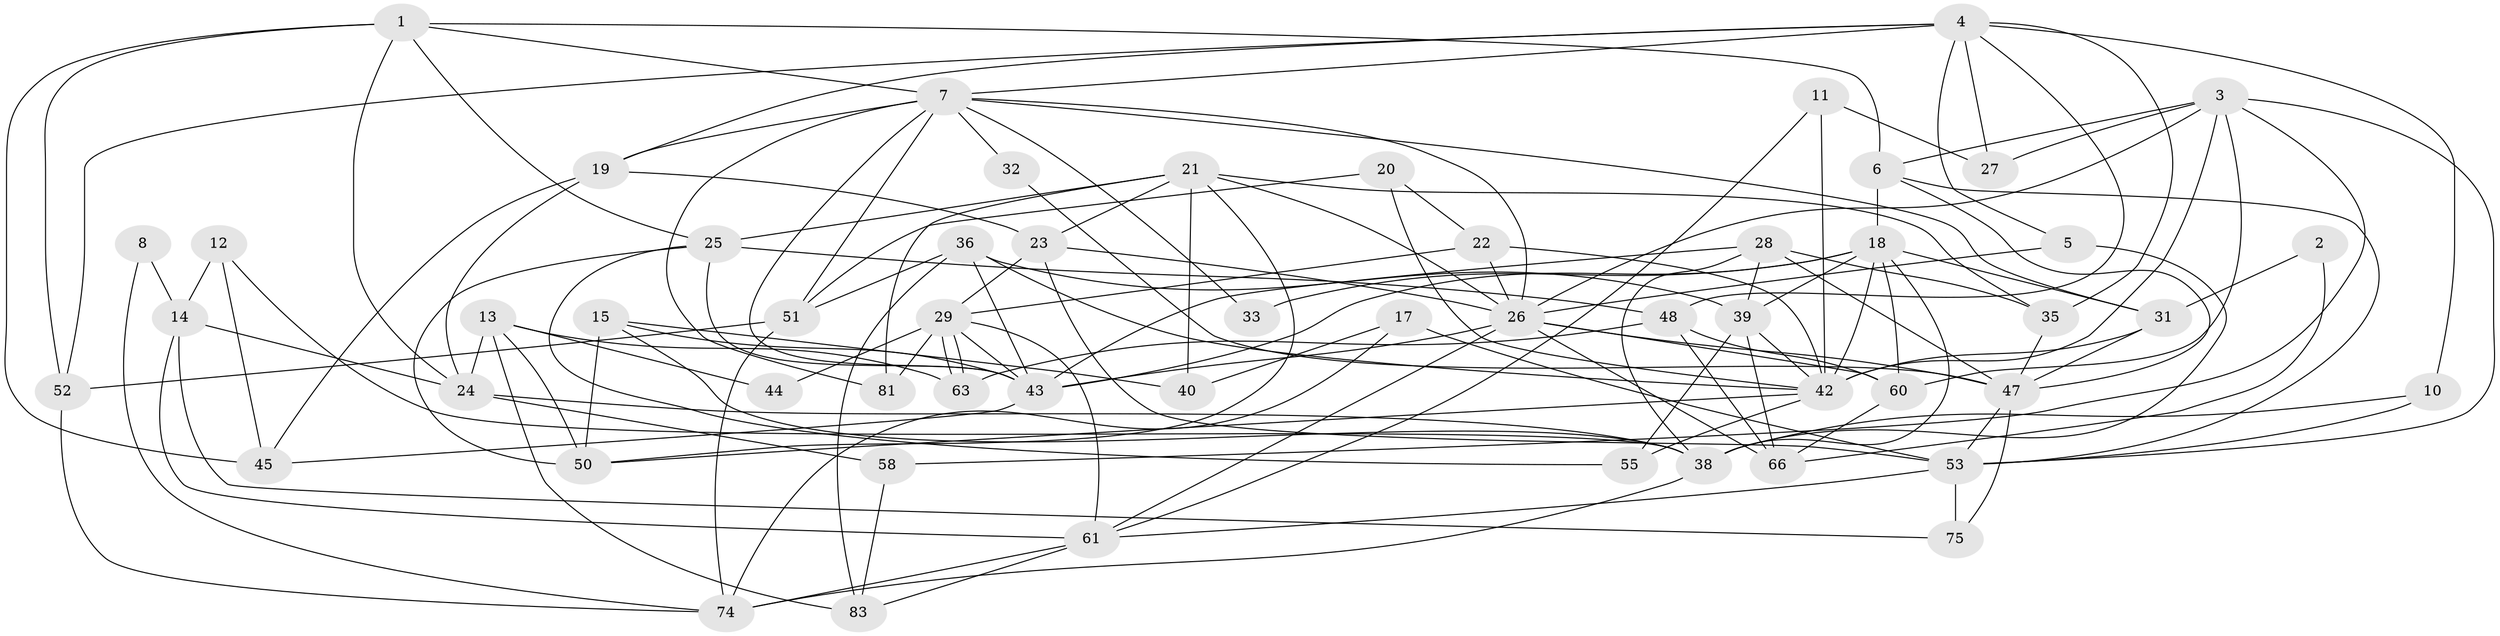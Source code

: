 // original degree distribution, {4: 0.32142857142857145, 2: 0.08333333333333333, 5: 0.09523809523809523, 6: 0.10714285714285714, 3: 0.3333333333333333, 7: 0.047619047619047616, 8: 0.011904761904761904}
// Generated by graph-tools (version 1.1) at 2025/41/03/06/25 10:41:56]
// undirected, 55 vertices, 139 edges
graph export_dot {
graph [start="1"]
  node [color=gray90,style=filled];
  1 [super="+64"];
  2;
  3 [super="+16"];
  4 [super="+56"];
  5;
  6 [super="+9"];
  7 [super="+34"];
  8;
  10;
  11;
  12;
  13 [super="+76"];
  14;
  15;
  17;
  18 [super="+62"];
  19 [super="+69"];
  20;
  21 [super="+54"];
  22 [super="+37"];
  23 [super="+71"];
  24 [super="+30"];
  25 [super="+82"];
  26 [super="+46"];
  27;
  28;
  29 [super="+84"];
  31;
  32;
  33;
  35 [super="+59"];
  36 [super="+41"];
  38 [super="+68"];
  39 [super="+49"];
  40;
  42 [super="+80"];
  43 [super="+67"];
  44;
  45;
  47 [super="+73"];
  48 [super="+79"];
  50 [super="+70"];
  51 [super="+57"];
  52;
  53 [super="+72"];
  55;
  58;
  60 [super="+78"];
  61 [super="+65"];
  63;
  66;
  74 [super="+77"];
  75;
  81;
  83;
  1 -- 52;
  1 -- 6;
  1 -- 25;
  1 -- 24;
  1 -- 45;
  1 -- 7;
  2 -- 31;
  2 -- 66;
  3 -- 27;
  3 -- 6;
  3 -- 42;
  3 -- 60;
  3 -- 26;
  3 -- 58;
  3 -- 53;
  4 -- 48;
  4 -- 5;
  4 -- 52;
  4 -- 7;
  4 -- 27;
  4 -- 10;
  4 -- 19;
  4 -- 35;
  5 -- 26;
  5 -- 38;
  6 -- 47;
  6 -- 18;
  6 -- 53;
  7 -- 81;
  7 -- 26;
  7 -- 51;
  7 -- 32;
  7 -- 33;
  7 -- 19;
  7 -- 31;
  7 -- 43;
  8 -- 14;
  8 -- 74;
  10 -- 53;
  10 -- 38;
  11 -- 27;
  11 -- 42;
  11 -- 61;
  12 -- 14;
  12 -- 45;
  12 -- 38;
  13 -- 63;
  13 -- 44;
  13 -- 24;
  13 -- 50;
  13 -- 83;
  14 -- 24;
  14 -- 61;
  14 -- 75;
  15 -- 40;
  15 -- 43;
  15 -- 38;
  15 -- 50;
  17 -- 74;
  17 -- 53;
  17 -- 40;
  18 -- 38;
  18 -- 31;
  18 -- 33;
  18 -- 43;
  18 -- 42;
  18 -- 39;
  18 -- 60;
  19 -- 24;
  19 -- 45;
  19 -- 23;
  20 -- 51;
  20 -- 42;
  20 -- 22;
  21 -- 23;
  21 -- 81;
  21 -- 26;
  21 -- 40;
  21 -- 25;
  21 -- 50;
  21 -- 35;
  22 -- 26;
  22 -- 29;
  22 -- 42;
  23 -- 26;
  23 -- 53;
  23 -- 29;
  24 -- 58;
  24 -- 38;
  25 -- 48;
  25 -- 55;
  25 -- 50;
  25 -- 43;
  26 -- 66;
  26 -- 60;
  26 -- 61;
  26 -- 47;
  26 -- 43;
  28 -- 38;
  28 -- 35;
  28 -- 39;
  28 -- 47;
  28 -- 43;
  29 -- 63;
  29 -- 63;
  29 -- 81;
  29 -- 61;
  29 -- 44;
  29 -- 43;
  31 -- 42;
  31 -- 47;
  32 -- 47;
  35 -- 47;
  36 -- 83;
  36 -- 42;
  36 -- 43;
  36 -- 51;
  36 -- 39;
  38 -- 74;
  39 -- 42;
  39 -- 66;
  39 -- 55;
  42 -- 50;
  42 -- 55;
  43 -- 45;
  47 -- 53;
  47 -- 75;
  48 -- 66;
  48 -- 63;
  48 -- 60;
  51 -- 74;
  51 -- 52;
  52 -- 74;
  53 -- 75;
  53 -- 61;
  58 -- 83;
  60 -- 66;
  61 -- 83;
  61 -- 74;
}
